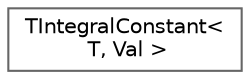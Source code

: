digraph "Graphical Class Hierarchy"
{
 // INTERACTIVE_SVG=YES
 // LATEX_PDF_SIZE
  bgcolor="transparent";
  edge [fontname=Helvetica,fontsize=10,labelfontname=Helvetica,labelfontsize=10];
  node [fontname=Helvetica,fontsize=10,shape=box,height=0.2,width=0.4];
  rankdir="LR";
  Node0 [id="Node000000",label="TIntegralConstant\<\l T, Val \>",height=0.2,width=0.4,color="grey40", fillcolor="white", style="filled",URL="$d2/df9/structTIntegralConstant.html",tooltip="Defines a value metafunction of the given Value."];
}
